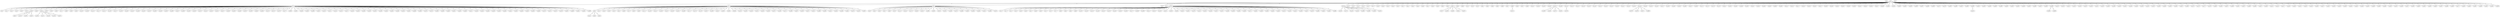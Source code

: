 graph GR{
id_0;
id_1;
id_2;
id_3;
id_4;
id_5;
id_6;
id_7;
id_8;
id_9;
id_10;
id_11;
id_12;
id_13;
id_14;
id_15;
id_16;
id_17;
id_18;
id_19;
id_20;
id_21;
id_22;
id_23;
id_24;
id_25;
id_26;
id_27;
id_28;
id_29;
id_30;
id_31;
id_32;
id_33;
id_34;
id_35;
id_36;
id_37;
id_38;
id_39;
id_40;
id_41;
id_42;
id_43;
id_44;
id_45;
id_46;
id_47;
id_48;
id_49;
id_50;
id_51;
id_52;
id_53;
id_54;
id_55;
id_56;
id_57;
id_58;
id_59;
id_60;
id_61;
id_62;
id_63;
id_64;
id_65;
id_66;
id_67;
id_68;
id_69;
id_70;
id_71;
id_72;
id_73;
id_74;
id_75;
id_76;
id_77;
id_78;
id_79;
id_80;
id_81;
id_82;
id_83;
id_84;
id_85;
id_86;
id_87;
id_88;
id_89;
id_90;
id_91;
id_92;
id_93;
id_94;
id_95;
id_96;
id_97;
id_98;
id_99;
id_100;
id_101;
id_102;
id_103;
id_104;
id_105;
id_106;
id_107;
id_108;
id_109;
id_110;
id_111;
id_112;
id_113;
id_114;
id_115;
id_116;
id_117;
id_118;
id_119;
id_120;
id_121;
id_122;
id_123;
id_124;
id_125;
id_126;
id_127;
id_128;
id_129;
id_130;
id_131;
id_132;
id_133;
id_134;
id_135;
id_136;
id_137;
id_138;
id_139;
id_140;
id_141;
id_142;
id_143;
id_144;
id_145;
id_146;
id_147;
id_148;
id_149;
id_150;
id_151;
id_152;
id_153;
id_154;
id_155;
id_156;
id_157;
id_158;
id_159;
id_160;
id_161;
id_162;
id_163;
id_164;
id_165;
id_166;
id_167;
id_168;
id_169;
id_170;
id_171;
id_172;
id_173;
id_174;
id_175;
id_176;
id_177;
id_178;
id_179;
id_180;
id_181;
id_182;
id_183;
id_184;
id_185;
id_186;
id_187;
id_188;
id_189;
id_190;
id_191;
id_192;
id_193;
id_194;
id_195;
id_196;
id_197;
id_198;
id_199;
id_200;
id_201;
id_202;
id_203;
id_204;
id_205;
id_206;
id_207;
id_208;
id_209;
id_210;
id_211;
id_212;
id_213;
id_214;
id_215;
id_216;
id_217;
id_218;
id_219;
id_220;
id_221;
id_222;
id_223;
id_224;
id_225;
id_226;
id_227;
id_228;
id_229;
id_230;
id_231;
id_232;
id_233;
id_234;
id_235;
id_236;
id_237;
id_238;
id_239;
id_240;
id_241;
id_242;
id_243;
id_244;
id_245;
id_246;
id_247;
id_248;
id_249;
id_250;
id_251;
id_252;
id_253;
id_254;
id_255;
id_256;
id_257;
id_258;
id_259;
id_260;
id_261;
id_262;
id_263;
id_264;
id_265;
id_266;
id_267;
id_268;
id_269;
id_270;
id_271;
id_272;
id_273;
id_274;
id_275;
id_276;
id_277;
id_278;
id_279;
id_280;
id_281;
id_282;
id_283;
id_284;
id_285;
id_286;
id_287;
id_288;
id_289;
id_290;
id_291;
id_292;
id_293;
id_294;
id_295;
id_296;
id_297;
id_298;
id_299;
id_300;
id_301;
id_302;
id_303;
id_304;
id_305;
id_306;
id_307;
id_308;
id_309;
id_310;
id_311;
id_312;
id_313;
id_314;
id_315;
id_316;
id_317;
id_318;
id_319;
id_320;
id_321;
id_322;
id_323;
id_324;
id_325;
id_326;
id_327;
id_328;
id_329;
id_330;
id_331;
id_332;
id_333;
id_334;
id_335;
id_336;
id_337;
id_338;
id_339;
id_340;
id_341;
id_342;
id_343;
id_344;
id_345;
id_346;
id_347;
id_348;
id_349;
id_350;
id_351;
id_352;
id_353;
id_354;
id_355;
id_356;
id_357;
id_358;
id_359;
id_360;
id_361;
id_362;
id_363;
id_364;
id_365;
id_366;
id_367;
id_368;
id_369;
id_370;
id_371;
id_372;
id_373;
id_374;
id_375;
id_376;
id_377;
id_378;
id_379;
id_380;
id_381;
id_382;
id_383;
id_384;
id_385;
id_386;
id_387;
id_388;
id_389;
id_390;
id_391;
id_392;
id_393;
id_394;
id_395;
id_396;
id_397;
id_398;
id_399;
id_400;
id_401;
id_402;
id_403;
id_404;
id_405;
id_406;
id_407;
id_408;
id_409;
id_410;
id_411;
id_412;
id_413;
id_414;
id_415;
id_416;
id_417;
id_418;
id_419;
id_420;
id_421;
id_422;
id_423;
id_424;
id_425;
id_426;
id_427;
id_428;
id_429;
id_430;
id_431;
id_432;
id_433;
id_434;
id_435;
id_436;
id_437;
id_438;
id_439;
id_440;
id_441;
id_442;
id_443;
id_444;
id_445;
id_446;
id_447;
id_448;
id_449;
id_450;
id_451;
id_452;
id_453;
id_454;
id_455;
id_456;
id_457;
id_458;
id_459;
id_460;
id_461;
id_462;
id_463;
id_464;
id_465;
id_466;
id_467;
id_468;
id_469;
id_470;
id_471;
id_472;
id_473;
id_474;
id_475;
id_476;
id_477;
id_478;
id_479;
id_480;
id_481;
id_482;
id_483;
id_484;
id_485;
id_486;
id_487;
id_488;
id_489;
id_490;
id_491;
id_492;
id_493;
id_494;
id_495;
id_496;
id_497;
id_498;
id_499;
id_1--id_2[label=1];
id_1--id_4[label=1];
id_1--id_5[label=1];
id_1--id_6[label=1];
id_1--id_7[label=1];
id_1--id_10[label=1];
id_1--id_15[label=1];
id_1--id_18[label=1];
id_1--id_20[label=1];
id_1--id_22[label=1];
id_1--id_24[label=1];
id_1--id_25[label=1];
id_1--id_27[label=1];
id_1--id_28[label=1];
id_1--id_30[label=1];
id_1--id_32[label=1];
id_1--id_34[label=1];
id_1--id_35[label=1];
id_1--id_37[label=1];
id_1--id_41[label=1];
id_1--id_42[label=1];
id_1--id_44[label=1];
id_1--id_48[label=1];
id_1--id_51[label=1];
id_1--id_54[label=1];
id_1--id_58[label=1];
id_1--id_62[label=1];
id_1--id_64[label=1];
id_1--id_67[label=1];
id_1--id_68[label=1];
id_1--id_69[label=1];
id_1--id_74[label=1];
id_1--id_76[label=1];
id_1--id_79[label=1];
id_1--id_81[label=1];
id_1--id_83[label=1];
id_1--id_84[label=1];
id_1--id_85[label=1];
id_1--id_86[label=1];
id_1--id_87[label=1];
id_1--id_88[label=1];
id_1--id_94[label=1];
id_1--id_97[label=1];
id_1--id_98[label=1];
id_1--id_101[label=1];
id_1--id_104[label=1];
id_1--id_105[label=1];
id_1--id_106[label=1];
id_1--id_107[label=1];
id_1--id_109[label=1];
id_1--id_110[label=1];
id_1--id_113[label=1];
id_1--id_115[label=1];
id_1--id_116[label=1];
id_1--id_118[label=1];
id_1--id_119[label=1];
id_1--id_122[label=1];
id_1--id_124[label=1];
id_1--id_125[label=1];
id_1--id_129[label=1];
id_1--id_131[label=1];
id_1--id_133[label=1];
id_1--id_134[label=1];
id_1--id_144[label=1];
id_1--id_149[label=1];
id_1--id_153[label=1];
id_1--id_154[label=1];
id_1--id_157[label=1];
id_1--id_158[label=1];
id_1--id_164[label=1];
id_1--id_165[label=1];
id_1--id_166[label=1];
id_1--id_167[label=1];
id_1--id_168[label=1];
id_1--id_172[label=1];
id_1--id_175[label=1];
id_1--id_178[label=1];
id_1--id_179[label=1];
id_1--id_181[label=1];
id_1--id_182[label=1];
id_1--id_184[label=1];
id_1--id_188[label=1];
id_1--id_190[label=1];
id_1--id_191[label=1];
id_1--id_192[label=1];
id_1--id_194[label=1];
id_1--id_200[label=1];
id_1--id_208[label=1];
id_1--id_209[label=1];
id_1--id_212[label=1];
id_1--id_213[label=1];
id_1--id_217[label=1];
id_1--id_223[label=1];
id_1--id_224[label=1];
id_1--id_225[label=1];
id_1--id_227[label=1];
id_1--id_228[label=1];
id_1--id_229[label=1];
id_1--id_230[label=1];
id_1--id_232[label=1];
id_1--id_236[label=1];
id_1--id_239[label=1];
id_1--id_241[label=1];
id_1--id_242[label=1];
id_1--id_245[label=1];
id_1--id_247[label=1];
id_1--id_248[label=1];
id_1--id_249[label=1];
id_1--id_254[label=1];
id_1--id_260[label=1];
id_1--id_262[label=1];
id_1--id_265[label=1];
id_1--id_266[label=1];
id_1--id_267[label=1];
id_1--id_268[label=1];
id_1--id_269[label=1];
id_1--id_272[label=1];
id_1--id_279[label=1];
id_1--id_285[label=1];
id_1--id_286[label=1];
id_1--id_287[label=1];
id_1--id_289[label=1];
id_1--id_290[label=1];
id_1--id_291[label=1];
id_1--id_293[label=1];
id_1--id_294[label=1];
id_1--id_296[label=1];
id_1--id_298[label=1];
id_1--id_300[label=1];
id_1--id_302[label=1];
id_1--id_303[label=1];
id_1--id_304[label=1];
id_1--id_305[label=1];
id_1--id_306[label=1];
id_1--id_307[label=1];
id_1--id_308[label=1];
id_1--id_309[label=1];
id_1--id_313[label=1];
id_1--id_319[label=1];
id_1--id_321[label=1];
id_1--id_322[label=1];
id_1--id_324[label=1];
id_1--id_325[label=1];
id_1--id_330[label=1];
id_1--id_331[label=1];
id_1--id_335[label=1];
id_1--id_336[label=1];
id_1--id_338[label=1];
id_1--id_340[label=1];
id_1--id_342[label=1];
id_1--id_344[label=1];
id_1--id_346[label=1];
id_1--id_350[label=1];
id_1--id_353[label=1];
id_1--id_355[label=1];
id_1--id_359[label=1];
id_1--id_360[label=1];
id_1--id_363[label=1];
id_1--id_364[label=1];
id_1--id_367[label=1];
id_1--id_368[label=1];
id_1--id_373[label=1];
id_1--id_375[label=1];
id_1--id_377[label=1];
id_1--id_378[label=1];
id_1--id_380[label=1];
id_1--id_382[label=1];
id_1--id_387[label=1];
id_1--id_388[label=1];
id_1--id_391[label=1];
id_1--id_397[label=1];
id_1--id_398[label=1];
id_1--id_406[label=1];
id_1--id_407[label=1];
id_1--id_408[label=1];
id_1--id_412[label=1];
id_1--id_414[label=1];
id_1--id_417[label=1];
id_1--id_419[label=1];
id_1--id_420[label=1];
id_1--id_421[label=1];
id_1--id_423[label=1];
id_1--id_425[label=1];
id_1--id_426[label=1];
id_1--id_427[label=1];
id_1--id_432[label=1];
id_1--id_433[label=1];
id_1--id_435[label=1];
id_1--id_436[label=1];
id_1--id_442[label=1];
id_1--id_443[label=1];
id_1--id_444[label=1];
id_1--id_445[label=1];
id_1--id_446[label=1];
id_1--id_448[label=1];
id_1--id_449[label=1];
id_1--id_450[label=1];
id_1--id_452[label=1];
id_1--id_456[label=1];
id_1--id_457[label=1];
id_1--id_459[label=1];
id_1--id_460[label=1];
id_1--id_462[label=1];
id_1--id_463[label=1];
id_1--id_465[label=1];
id_1--id_467[label=1];
id_1--id_468[label=1];
id_1--id_469[label=1];
id_1--id_477[label=1];
id_1--id_483[label=1];
id_1--id_484[label=1];
id_1--id_485[label=1];
id_1--id_486[label=1];
id_1--id_493[label=1];
id_1--id_494[label=1];
id_1--id_499[label=1];
id_2--id_8[label=1];
id_2--id_11[label=1];
id_2--id_13[label=1];
id_2--id_19[label=1];
id_2--id_29[label=1];
id_2--id_33[label=1];
id_2--id_36[label=1];
id_2--id_38[label=1];
id_2--id_45[label=1];
id_2--id_56[label=1];
id_2--id_59[label=1];
id_2--id_65[label=1];
id_2--id_71[label=1];
id_2--id_89[label=1];
id_2--id_90[label=1];
id_2--id_93[label=1];
id_2--id_103[label=1];
id_2--id_108[label=1];
id_2--id_114[label=1];
id_2--id_117[label=1];
id_2--id_121[label=1];
id_2--id_130[label=1];
id_2--id_137[label=1];
id_2--id_139[label=1];
id_2--id_140[label=1];
id_2--id_145[label=1];
id_2--id_148[label=1];
id_2--id_150[label=1];
id_2--id_155[label=1];
id_2--id_160[label=1];
id_2--id_183[label=1];
id_2--id_185[label=1];
id_2--id_186[label=1];
id_2--id_187[label=1];
id_2--id_189[label=1];
id_2--id_193[label=1];
id_2--id_195[label=1];
id_2--id_210[label=1];
id_2--id_214[label=1];
id_2--id_220[label=1];
id_2--id_222[label=1];
id_2--id_237[label=1];
id_2--id_238[label=1];
id_2--id_240[label=1];
id_2--id_246[label=1];
id_2--id_255[label=1];
id_2--id_259[label=1];
id_2--id_263[label=1];
id_2--id_264[label=1];
id_2--id_274[label=1];
id_2--id_275[label=1];
id_2--id_276[label=1];
id_2--id_277[label=1];
id_2--id_280[label=1];
id_2--id_281[label=1];
id_2--id_282[label=1];
id_2--id_295[label=1];
id_2--id_299[label=1];
id_2--id_301[label=1];
id_2--id_310[label=1];
id_2--id_311[label=1];
id_2--id_314[label=1];
id_2--id_315[label=1];
id_2--id_317[label=1];
id_2--id_318[label=1];
id_2--id_320[label=1];
id_2--id_328[label=1];
id_2--id_329[label=1];
id_2--id_333[label=1];
id_2--id_339[label=1];
id_2--id_343[label=1];
id_2--id_345[label=1];
id_2--id_348[label=1];
id_2--id_354[label=1];
id_2--id_361[label=1];
id_2--id_366[label=1];
id_2--id_369[label=1];
id_2--id_370[label=1];
id_2--id_374[label=1];
id_2--id_385[label=1];
id_2--id_395[label=1];
id_2--id_400[label=1];
id_2--id_401[label=1];
id_2--id_403[label=1];
id_2--id_409[label=1];
id_2--id_411[label=1];
id_2--id_418[label=1];
id_2--id_424[label=1];
id_2--id_428[label=1];
id_2--id_429[label=1];
id_2--id_430[label=1];
id_2--id_440[label=1];
id_2--id_441[label=1];
id_2--id_453[label=1];
id_2--id_454[label=1];
id_2--id_455[label=1];
id_2--id_458[label=1];
id_2--id_464[label=1];
id_2--id_470[label=1];
id_2--id_472[label=1];
id_2--id_473[label=1];
id_2--id_478[label=1];
id_2--id_487[label=1];
id_2--id_490[label=1];
id_2--id_491[label=1];
id_2--id_492[label=1];
id_2--id_498[label=1];
id_4--id_9[label=1];
id_4--id_31[label=1];
id_4--id_43[label=1];
id_4--id_46[label=1];
id_4--id_53[label=1];
id_4--id_61[label=1];
id_4--id_66[label=1];
id_4--id_73[label=1];
id_4--id_95[label=1];
id_4--id_96[label=1];
id_4--id_111[label=1];
id_4--id_126[label=1];
id_4--id_141[label=1];
id_4--id_146[label=1];
id_4--id_147[label=1];
id_4--id_156[label=1];
id_4--id_161[label=1];
id_4--id_169[label=1];
id_4--id_171[label=1];
id_4--id_174[label=1];
id_4--id_176[label=1];
id_4--id_197[label=1];
id_4--id_199[label=1];
id_4--id_201[label=1];
id_4--id_202[label=1];
id_4--id_204[label=1];
id_4--id_206[label=1];
id_4--id_216[label=1];
id_4--id_235[label=1];
id_4--id_243[label=1];
id_4--id_251[label=1];
id_4--id_253[label=1];
id_4--id_256[label=1];
id_4--id_257[label=1];
id_4--id_258[label=1];
id_4--id_271[label=1];
id_4--id_288[label=1];
id_4--id_297[label=1];
id_4--id_326[label=1];
id_4--id_327[label=1];
id_4--id_351[label=1];
id_4--id_386[label=1];
id_4--id_390[label=1];
id_4--id_431[label=1];
id_4--id_434[label=1];
id_4--id_438[label=1];
id_4--id_461[label=1];
id_4--id_475[label=1];
id_4--id_479[label=1];
id_4--id_497[label=1];
id_5--id_16[label=1];
id_5--id_52[label=1];
id_5--id_55[label=1];
id_5--id_57[label=1];
id_5--id_60[label=1];
id_5--id_78[label=1];
id_5--id_112[label=1];
id_5--id_142[label=1];
id_5--id_173[label=1];
id_5--id_203[label=1];
id_5--id_231[label=1];
id_5--id_284[label=1];
id_5--id_292[label=1];
id_5--id_316[label=1];
id_5--id_332[label=1];
id_5--id_349[label=1];
id_5--id_372[label=1];
id_5--id_384[label=1];
id_5--id_392[label=1];
id_5--id_394[label=1];
id_5--id_404[label=1];
id_5--id_451[label=1];
id_5--id_466[label=1];
id_5--id_474[label=1];
id_10--id_12[label=1];
id_10--id_17[label=1];
id_10--id_21[label=1];
id_10--id_23[label=1];
id_10--id_26[label=1];
id_10--id_40[label=1];
id_10--id_47[label=1];
id_10--id_49[label=1];
id_10--id_63[label=1];
id_10--id_72[label=1];
id_10--id_75[label=1];
id_10--id_77[label=1];
id_10--id_80[label=1];
id_10--id_82[label=1];
id_10--id_92[label=1];
id_10--id_99[label=1];
id_10--id_102[label=1];
id_10--id_120[label=1];
id_10--id_123[label=1];
id_10--id_128[label=1];
id_10--id_132[label=1];
id_10--id_135[label=1];
id_10--id_143[label=1];
id_10--id_162[label=1];
id_10--id_163[label=1];
id_10--id_177[label=1];
id_10--id_196[label=1];
id_10--id_198[label=1];
id_10--id_211[label=1];
id_10--id_215[label=1];
id_10--id_218[label=1];
id_10--id_221[label=1];
id_10--id_233[label=1];
id_10--id_250[label=1];
id_10--id_252[label=1];
id_10--id_261[label=1];
id_10--id_270[label=1];
id_10--id_312[label=1];
id_10--id_323[label=1];
id_10--id_334[label=1];
id_10--id_337[label=1];
id_10--id_347[label=1];
id_10--id_356[label=1];
id_10--id_358[label=1];
id_10--id_362[label=1];
id_10--id_365[label=1];
id_10--id_371[label=1];
id_10--id_381[label=1];
id_10--id_383[label=1];
id_10--id_393[label=1];
id_10--id_402[label=1];
id_10--id_405[label=1];
id_10--id_415[label=1];
id_10--id_416[label=1];
id_10--id_422[label=1];
id_10--id_439[label=1];
id_10--id_447[label=1];
id_10--id_476[label=1];
id_10--id_480[label=1];
id_10--id_481[label=1];
id_10--id_482[label=1];
id_10--id_488[label=1];
id_15--id_159[label=1];
id_15--id_170[label=1];
id_15--id_219[label=1];
id_15--id_234[label=1];
id_15--id_389[label=1];
id_15--id_396[label=1];
id_15--id_399[label=1];
id_15--id_410[label=1];
id_67--id_70[label=1];
id_67--id_226[label=1];
id_67--id_283[label=1];
id_67--id_341[label=1];
id_67--id_437[label=1];
id_88--id_151[label=1];
id_107--id_180[label=1];
id_107--id_244[label=1];
id_107--id_273[label=1];
id_107--id_352[label=1];
id_110--id_278[label=1];
id_144--id_376[label=1];
id_144--id_379[label=1];
id_144--id_471[label=1];
id_144--id_489[label=1];
id_290--id_413[label=1];
id_309--id_495[label=1];
id_309--id_496[label=1];
id_36--id_91[label=1];
id_36--id_152[label=1];
id_36--id_205[label=1];
id_36--id_207[label=1];
id_45--id_100[label=1];
id_45--id_127[label=1];
id_45--id_136[label=1];
id_45--id_138[label=1];
id_45--id_357[label=1];
id_9--id_14[label=1];
id_9--id_39[label=1];
id_9--id_50[label=1];
}